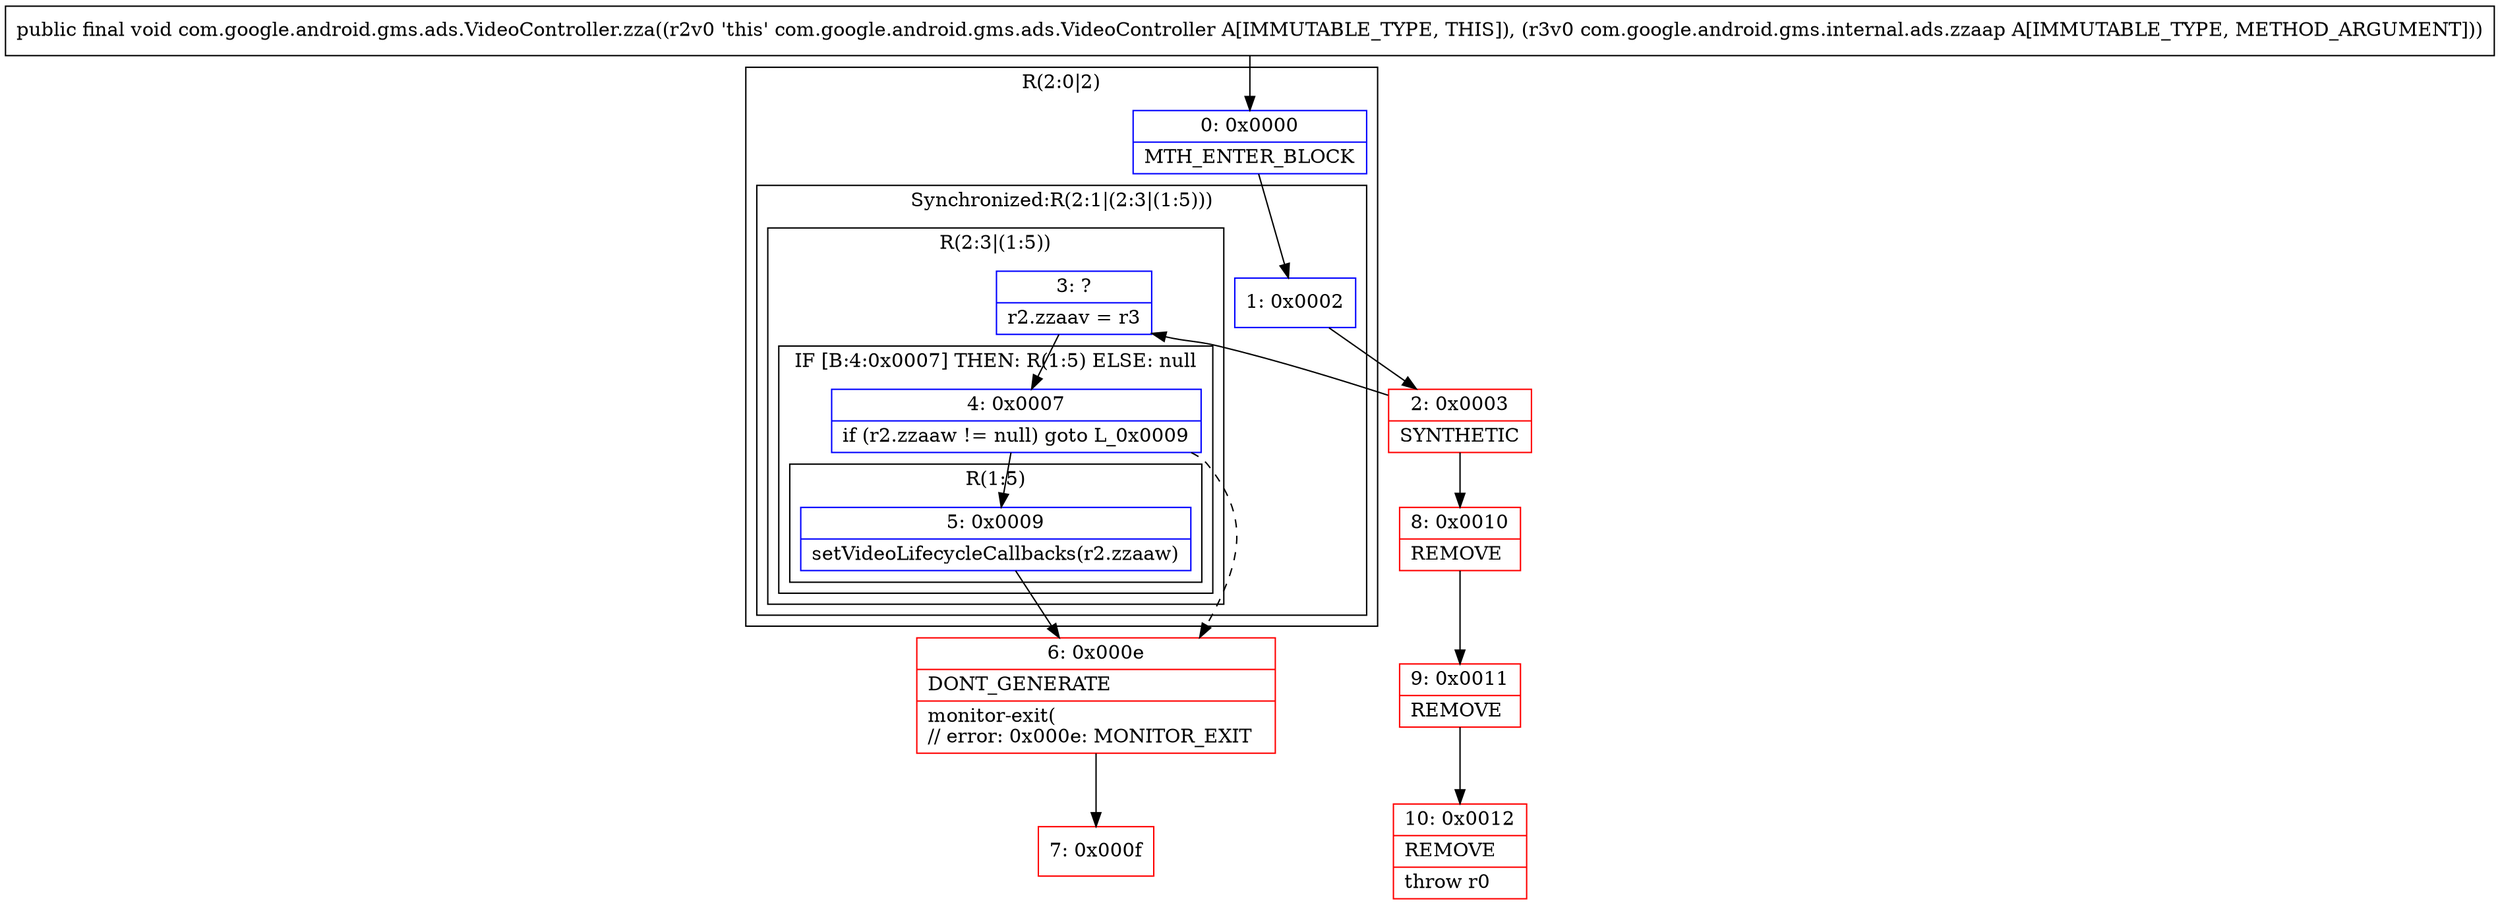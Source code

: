 digraph "CFG forcom.google.android.gms.ads.VideoController.zza(Lcom\/google\/android\/gms\/internal\/ads\/zzaap;)V" {
subgraph cluster_Region_1246998411 {
label = "R(2:0|2)";
node [shape=record,color=blue];
Node_0 [shape=record,label="{0\:\ 0x0000|MTH_ENTER_BLOCK\l}"];
subgraph cluster_SynchronizedRegion_980060247 {
label = "Synchronized:R(2:1|(2:3|(1:5)))";
node [shape=record,color=blue];
Node_1 [shape=record,label="{1\:\ 0x0002}"];
subgraph cluster_Region_2051289498 {
label = "R(2:3|(1:5))";
node [shape=record,color=blue];
Node_3 [shape=record,label="{3\:\ ?|r2.zzaav = r3\l}"];
subgraph cluster_IfRegion_654704963 {
label = "IF [B:4:0x0007] THEN: R(1:5) ELSE: null";
node [shape=record,color=blue];
Node_4 [shape=record,label="{4\:\ 0x0007|if (r2.zzaaw != null) goto L_0x0009\l}"];
subgraph cluster_Region_1895747039 {
label = "R(1:5)";
node [shape=record,color=blue];
Node_5 [shape=record,label="{5\:\ 0x0009|setVideoLifecycleCallbacks(r2.zzaaw)\l}"];
}
}
}
}
}
Node_2 [shape=record,color=red,label="{2\:\ 0x0003|SYNTHETIC\l}"];
Node_6 [shape=record,color=red,label="{6\:\ 0x000e|DONT_GENERATE\l|monitor\-exit(\l\/\/ error: 0x000e: MONITOR_EXIT  \l}"];
Node_7 [shape=record,color=red,label="{7\:\ 0x000f}"];
Node_8 [shape=record,color=red,label="{8\:\ 0x0010|REMOVE\l}"];
Node_9 [shape=record,color=red,label="{9\:\ 0x0011|REMOVE\l}"];
Node_10 [shape=record,color=red,label="{10\:\ 0x0012|REMOVE\l|throw r0\l}"];
MethodNode[shape=record,label="{public final void com.google.android.gms.ads.VideoController.zza((r2v0 'this' com.google.android.gms.ads.VideoController A[IMMUTABLE_TYPE, THIS]), (r3v0 com.google.android.gms.internal.ads.zzaap A[IMMUTABLE_TYPE, METHOD_ARGUMENT])) }"];
MethodNode -> Node_0;
Node_0 -> Node_1;
Node_1 -> Node_2;
Node_3 -> Node_4;
Node_4 -> Node_5;
Node_4 -> Node_6[style=dashed];
Node_5 -> Node_6;
Node_2 -> Node_3;
Node_2 -> Node_8;
Node_6 -> Node_7;
Node_8 -> Node_9;
Node_9 -> Node_10;
}

